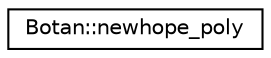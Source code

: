 digraph "Graphical Class Hierarchy"
{
  edge [fontname="Helvetica",fontsize="10",labelfontname="Helvetica",labelfontsize="10"];
  node [fontname="Helvetica",fontsize="10",shape=record];
  rankdir="LR";
  Node0 [label="Botan::newhope_poly",height=0.2,width=0.4,color="black", fillcolor="white", style="filled",URL="$class_botan_1_1newhope__poly.html"];
}
